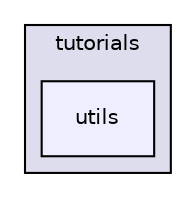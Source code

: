 digraph "C:/Users/Ayo/Desktop/jenes 2.0/src/jenes/tutorials/utils" {
  compound=true
  node [ fontsize="10", fontname="Helvetica"];
  edge [ labelfontsize="10", labelfontname="Helvetica"];
  subgraph clusterdir_98c53756bcb1ac0f94696f1827dc85d3 {
    graph [ bgcolor="#ddddee", pencolor="black", label="tutorials" fontname="Helvetica", fontsize="10", URL="dir_98c53756bcb1ac0f94696f1827dc85d3.html"]
  dir_6f5d2c8e2364ebd1ddb9dd360f2459b2 [shape=box, label="utils", style="filled", fillcolor="#eeeeff", pencolor="black", URL="dir_6f5d2c8e2364ebd1ddb9dd360f2459b2.html"];
  }
}
